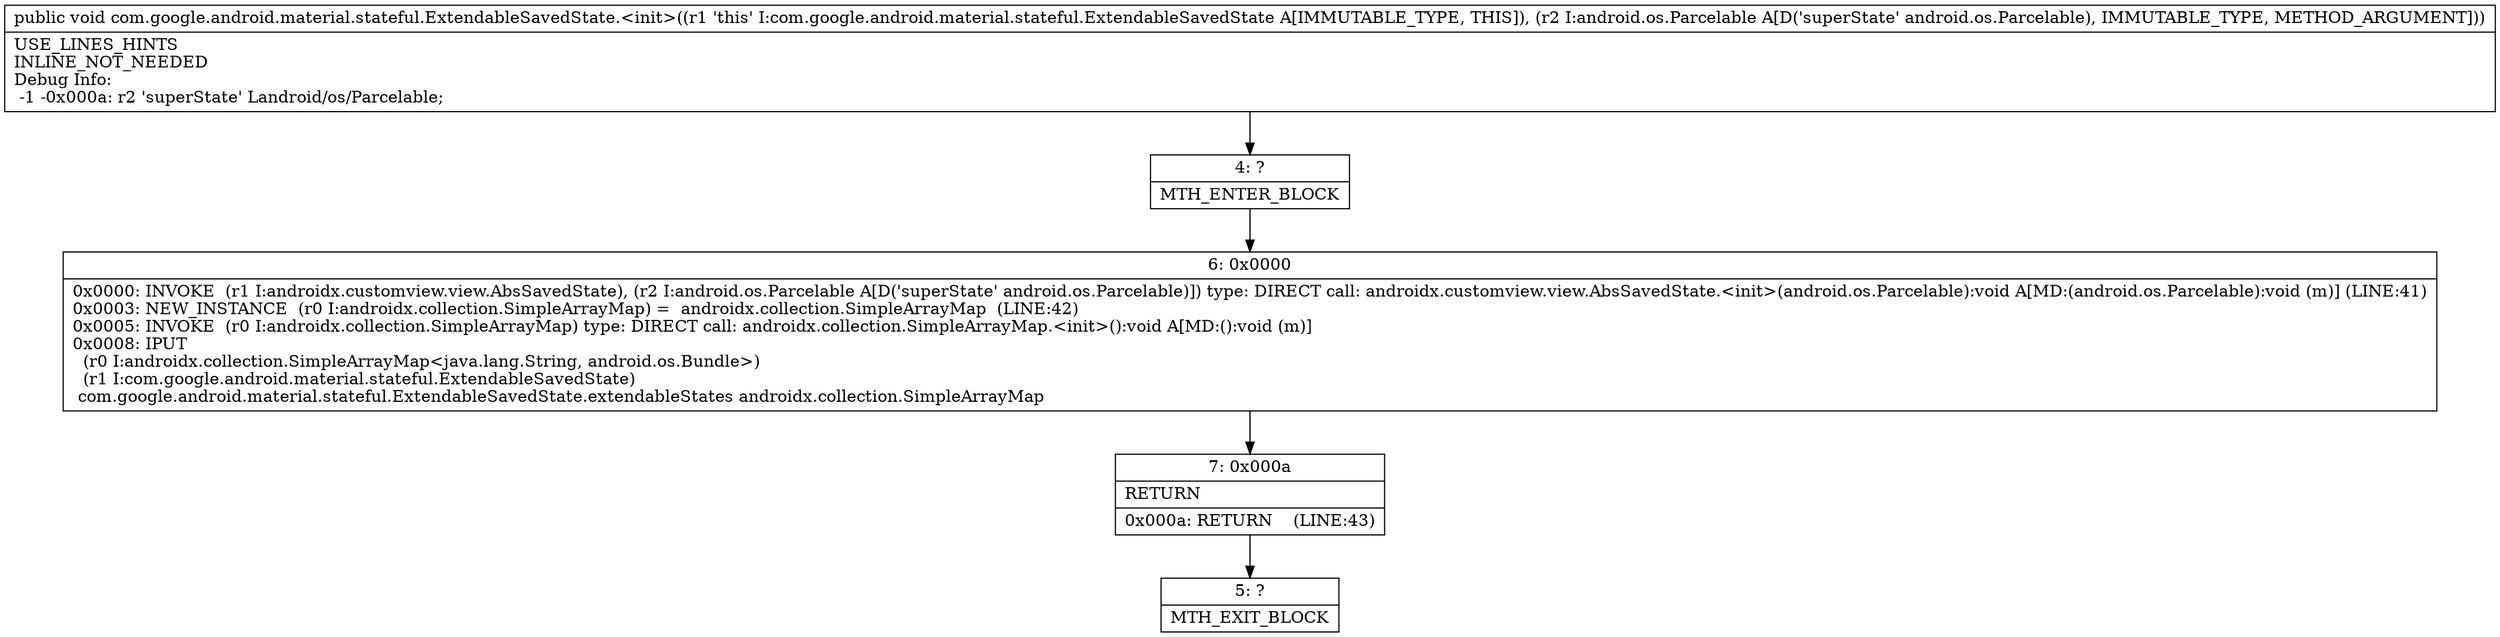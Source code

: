 digraph "CFG forcom.google.android.material.stateful.ExtendableSavedState.\<init\>(Landroid\/os\/Parcelable;)V" {
Node_4 [shape=record,label="{4\:\ ?|MTH_ENTER_BLOCK\l}"];
Node_6 [shape=record,label="{6\:\ 0x0000|0x0000: INVOKE  (r1 I:androidx.customview.view.AbsSavedState), (r2 I:android.os.Parcelable A[D('superState' android.os.Parcelable)]) type: DIRECT call: androidx.customview.view.AbsSavedState.\<init\>(android.os.Parcelable):void A[MD:(android.os.Parcelable):void (m)] (LINE:41)\l0x0003: NEW_INSTANCE  (r0 I:androidx.collection.SimpleArrayMap) =  androidx.collection.SimpleArrayMap  (LINE:42)\l0x0005: INVOKE  (r0 I:androidx.collection.SimpleArrayMap) type: DIRECT call: androidx.collection.SimpleArrayMap.\<init\>():void A[MD:():void (m)]\l0x0008: IPUT  \l  (r0 I:androidx.collection.SimpleArrayMap\<java.lang.String, android.os.Bundle\>)\l  (r1 I:com.google.android.material.stateful.ExtendableSavedState)\l com.google.android.material.stateful.ExtendableSavedState.extendableStates androidx.collection.SimpleArrayMap \l}"];
Node_7 [shape=record,label="{7\:\ 0x000a|RETURN\l|0x000a: RETURN    (LINE:43)\l}"];
Node_5 [shape=record,label="{5\:\ ?|MTH_EXIT_BLOCK\l}"];
MethodNode[shape=record,label="{public void com.google.android.material.stateful.ExtendableSavedState.\<init\>((r1 'this' I:com.google.android.material.stateful.ExtendableSavedState A[IMMUTABLE_TYPE, THIS]), (r2 I:android.os.Parcelable A[D('superState' android.os.Parcelable), IMMUTABLE_TYPE, METHOD_ARGUMENT]))  | USE_LINES_HINTS\lINLINE_NOT_NEEDED\lDebug Info:\l  \-1 \-0x000a: r2 'superState' Landroid\/os\/Parcelable;\l}"];
MethodNode -> Node_4;Node_4 -> Node_6;
Node_6 -> Node_7;
Node_7 -> Node_5;
}

